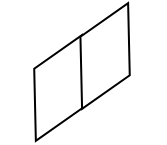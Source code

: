 <mxfile version="15.5.5" type="github">
  <diagram id="SEAIYqwF87A7cVQ8-DyG" name="Page-1">
    <mxGraphModel dx="361" dy="216" grid="1" gridSize="10" guides="1" tooltips="1" connect="1" arrows="1" fold="1" page="1" pageScale="1" pageWidth="827" pageHeight="1169" math="0" shadow="0">
      <root>
        <mxCell id="0" />
        <mxCell id="1" parent="0" />
        <mxCell id="4mUIY2rEQ8cqmVcWi5z4-1" value="" style="shape=parallelogram;perimeter=parallelogramPerimeter;whiteSpace=wrap;html=1;fixedSize=1;rotation=-35;" parent="1" vertex="1">
          <mxGeometry x="46.89" y="80" width="49.1" height="30" as="geometry" />
        </mxCell>
        <mxCell id="-y09qwYfMfObH2Hs8NJf-16" value="" style="shape=parallelogram;perimeter=parallelogramPerimeter;whiteSpace=wrap;html=1;fixedSize=1;rotation=-35;" vertex="1" parent="1">
          <mxGeometry x="70" y="64" width="49.1" height="30" as="geometry" />
        </mxCell>
      </root>
    </mxGraphModel>
  </diagram>
</mxfile>
